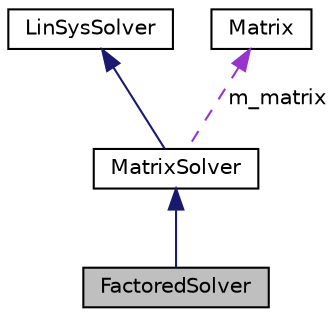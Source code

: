 digraph "FactoredSolver"
{
 // INTERACTIVE_SVG=YES
  edge [fontname="Helvetica",fontsize="10",labelfontname="Helvetica",labelfontsize="10"];
  node [fontname="Helvetica",fontsize="10",shape=record];
  Node1 [label="FactoredSolver",height=0.2,width=0.4,color="black", fillcolor="grey75", style="filled" fontcolor="black"];
  Node2 -> Node1 [dir="back",color="midnightblue",fontsize="10",style="solid",fontname="Helvetica"];
  Node2 [label="MatrixSolver",height=0.2,width=0.4,color="black", fillcolor="white", style="filled",URL="$class_matrix_solver.html",tooltip="Abstraction layer for linear systems. "];
  Node3 -> Node2 [dir="back",color="midnightblue",fontsize="10",style="solid",fontname="Helvetica"];
  Node3 [label="LinSysSolver",height=0.2,width=0.4,color="black", fillcolor="white", style="filled",URL="$class_lin_sys_solver.html",tooltip="An abstract solver for linear systems. "];
  Node4 -> Node2 [dir="back",color="darkorchid3",fontsize="10",style="dashed",label=" m_matrix" ,fontname="Helvetica"];
  Node4 [label="Matrix",height=0.2,width=0.4,color="black", fillcolor="white", style="filled",URL="$class_matrix.html",tooltip="A generic matrix API. "];
}
